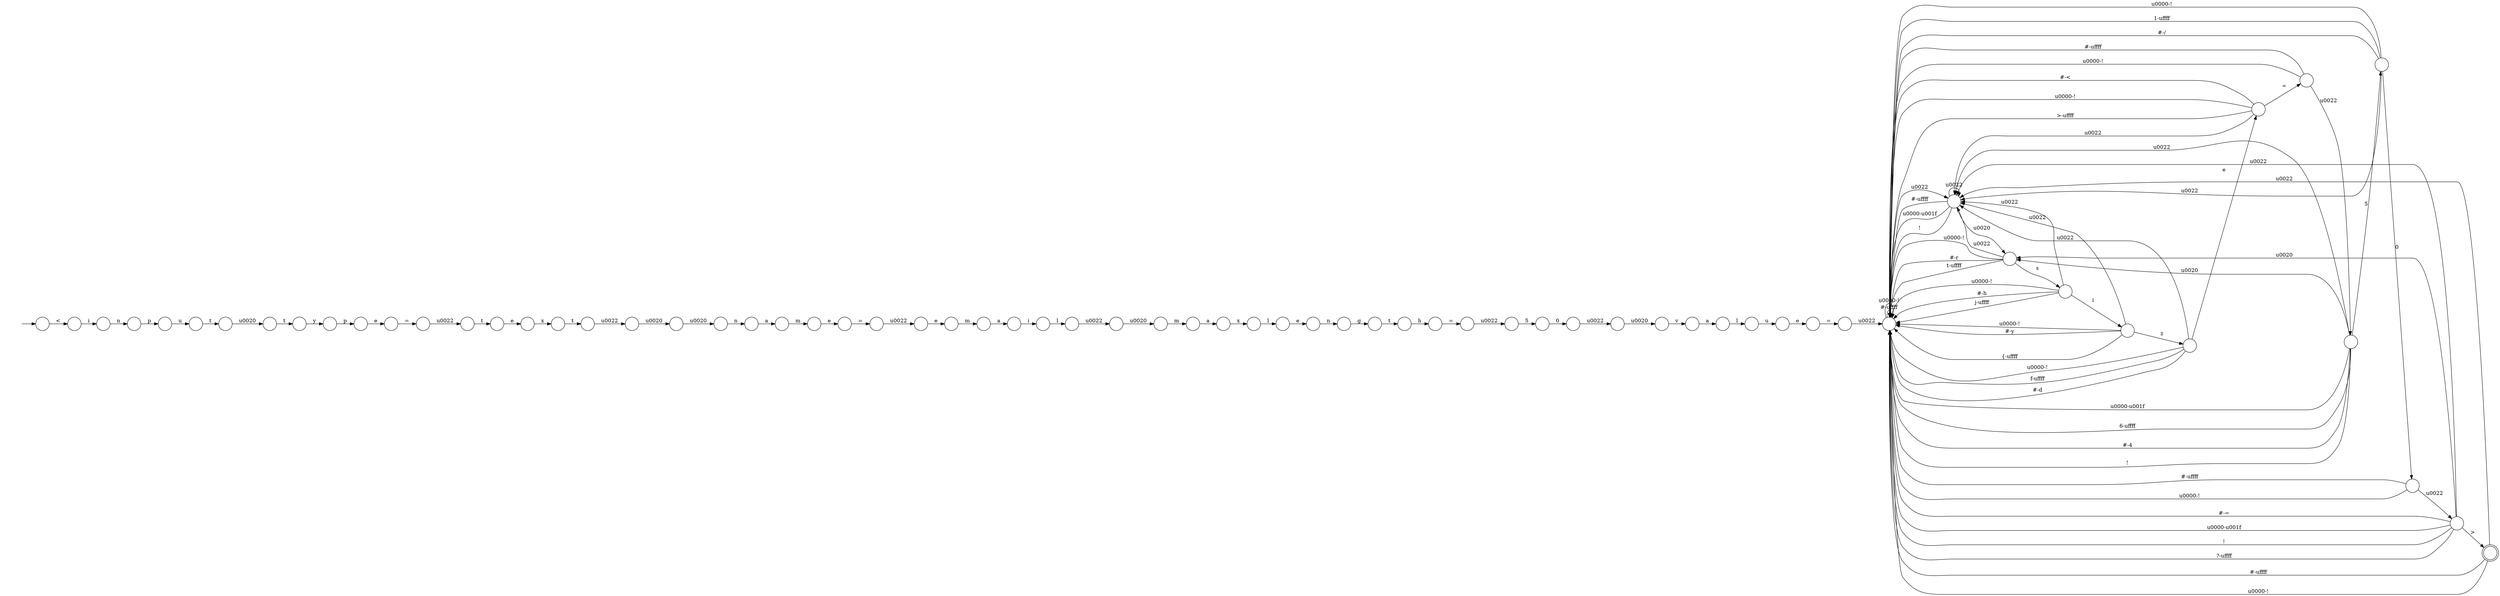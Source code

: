 digraph Automaton {
  rankdir = LR;
  0 [shape=circle,label=""];
  0 -> 57 [label="n"]
  1 [shape=circle,label=""];
  1 -> 37 [label="\u0022"]
  2 [shape=circle,label=""];
  2 -> 50 [label="\u0022"]
  2 -> 51 [label="\u0000-!"]
  2 -> 51 [label="1-\uffff"]
  2 -> 17 [label="0"]
  2 -> 51 [label="#-/"]
  3 [shape=circle,label=""];
  3 -> 5 [label="a"]
  4 [shape=circle,label=""];
  4 -> 44 [label="\u0020"]
  5 [shape=circle,label=""];
  5 -> 13 [label="m"]
  6 [shape=circle,label=""];
  6 -> 30 [label="e"]
  7 [shape=circle,label=""];
  7 -> 18 [label="0"]
  8 [shape=circle,label=""];
  8 -> 54 [label="h"]
  9 [shape=circle,label=""];
  9 -> 28 [label="\u0022"]
  9 -> 51 [label="#-\uffff"]
  9 -> 51 [label="\u0000-!"]
  10 [shape=circle,label=""];
  10 -> 22 [label="="]
  11 [shape=circle,label=""];
  11 -> 8 [label="t"]
  12 [shape=circle,label=""];
  12 -> 53 [label="l"]
  13 [shape=circle,label=""];
  13 -> 38 [label="e"]
  14 [shape=circle,label=""];
  14 -> 59 [label="t"]
  15 [shape=circle,label=""];
  15 -> 47 [label="l"]
  16 [shape=circle,label=""];
  16 -> 33 [label="m"]
  17 [shape=circle,label=""];
  17 -> 20 [label="\u0022"]
  17 -> 51 [label="#-\uffff"]
  17 -> 51 [label="\u0000-!"]
  18 [shape=circle,label=""];
  18 -> 34 [label="\u0022"]
  19 [shape=circle,label=""];
  19 -> 6 [label="\u0022"]
  20 [shape=circle,label=""];
  20 -> 50 [label="\u0022"]
  20 -> 51 [label="#-="]
  20 -> 24 [label=">"]
  20 -> 51 [label="\u0000-\u001f"]
  20 -> 58 [label="\u0020"]
  20 -> 51 [label="!"]
  20 -> 51 [label="?-\uffff"]
  21 [shape=circle,label=""];
  21 -> 41 [label="i"]
  22 [shape=circle,label=""];
  22 -> 51 [label="\u0022"]
  23 [shape=circle,label=""];
  23 -> 62 [label="y"]
  24 [shape=doublecircle,label=""];
  24 -> 50 [label="\u0022"]
  24 -> 51 [label="#-\uffff"]
  24 -> 51 [label="\u0000-!"]
  25 [shape=circle,label=""];
  25 -> 49 [label="i"]
  26 [shape=circle,label=""];
  26 -> 64 [label="u"]
  27 [shape=circle,label=""];
  27 -> 15 [label="x"]
  28 [shape=circle,label=""];
  28 -> 50 [label="\u0022"]
  28 -> 51 [label="\u0000-\u001f"]
  28 -> 58 [label="\u0020"]
  28 -> 2 [label="5"]
  28 -> 51 [label="6-\uffff"]
  28 -> 51 [label="#-4"]
  28 -> 51 [label="!"]
  29 [shape=circle,label=""];
  29 -> 12 [label="a"]
  30 [shape=circle,label=""];
  30 -> 39 [label="m"]
  31 [shape=circle,label=""];
  initial [shape=plaintext,label=""];
  initial -> 31
  31 -> 25 [label="<"]
  32 [shape=circle,label=""];
  32 -> 60 [label="="]
  33 [shape=circle,label=""];
  33 -> 27 [label="a"]
  34 [shape=circle,label=""];
  34 -> 61 [label="\u0020"]
  35 [shape=circle,label=""];
  35 -> 1 [label="t"]
  36 [shape=circle,label=""];
  36 -> 63 [label="\u0020"]
  37 [shape=circle,label=""];
  37 -> 36 [label="\u0020"]
  38 [shape=circle,label=""];
  38 -> 19 [label="="]
  39 [shape=circle,label=""];
  39 -> 21 [label="a"]
  40 [shape=circle,label=""];
  40 -> 45 [label="\u0022"]
  41 [shape=circle,label=""];
  41 -> 40 [label="l"]
  42 [shape=circle,label=""];
  42 -> 7 [label="5"]
  43 [shape=circle,label=""];
  43 -> 9 [label="="]
  43 -> 50 [label="\u0022"]
  43 -> 51 [label="#-<"]
  43 -> 51 [label="\u0000-!"]
  43 -> 51 [label=">-\uffff"]
  44 [shape=circle,label=""];
  44 -> 23 [label="t"]
  45 [shape=circle,label=""];
  45 -> 16 [label="\u0020"]
  46 [shape=circle,label=""];
  46 -> 32 [label="e"]
  47 [shape=circle,label=""];
  47 -> 0 [label="e"]
  48 [shape=circle,label=""];
  48 -> 50 [label="\u0022"]
  48 -> 51 [label="\u0000-!"]
  48 -> 56 [label="i"]
  48 -> 51 [label="#-h"]
  48 -> 51 [label="j-\uffff"]
  49 [shape=circle,label=""];
  49 -> 55 [label="n"]
  50 [shape=circle,label=""];
  50 -> 50 [label="\u0022"]
  50 -> 51 [label="#-\uffff"]
  50 -> 51 [label="\u0000-\u001f"]
  50 -> 58 [label="\u0020"]
  50 -> 51 [label="!"]
  51 [shape=circle,label=""];
  51 -> 50 [label="\u0022"]
  51 -> 51 [label="#-\uffff"]
  51 -> 51 [label="\u0000-!"]
  52 [shape=circle,label=""];
  52 -> 35 [label="x"]
  53 [shape=circle,label=""];
  53 -> 67 [label="u"]
  54 [shape=circle,label=""];
  54 -> 66 [label="="]
  55 [shape=circle,label=""];
  55 -> 26 [label="p"]
  56 [shape=circle,label=""];
  56 -> 65 [label="z"]
  56 -> 50 [label="\u0022"]
  56 -> 51 [label="\u0000-!"]
  56 -> 51 [label="#-y"]
  56 -> 51 [label="{-\uffff"]
  57 [shape=circle,label=""];
  57 -> 11 [label="g"]
  58 [shape=circle,label=""];
  58 -> 50 [label="\u0022"]
  58 -> 51 [label="\u0000-!"]
  58 -> 51 [label="#-r"]
  58 -> 48 [label="s"]
  58 -> 51 [label="t-\uffff"]
  59 [shape=circle,label=""];
  59 -> 52 [label="e"]
  60 [shape=circle,label=""];
  60 -> 14 [label="\u0022"]
  61 [shape=circle,label=""];
  61 -> 29 [label="v"]
  62 [shape=circle,label=""];
  62 -> 46 [label="p"]
  63 [shape=circle,label=""];
  63 -> 3 [label="n"]
  64 [shape=circle,label=""];
  64 -> 4 [label="t"]
  65 [shape=circle,label=""];
  65 -> 50 [label="\u0022"]
  65 -> 51 [label="\u0000-!"]
  65 -> 43 [label="e"]
  65 -> 51 [label="f-\uffff"]
  65 -> 51 [label="#-d"]
  66 [shape=circle,label=""];
  66 -> 42 [label="\u0022"]
  67 [shape=circle,label=""];
  67 -> 10 [label="e"]
}

